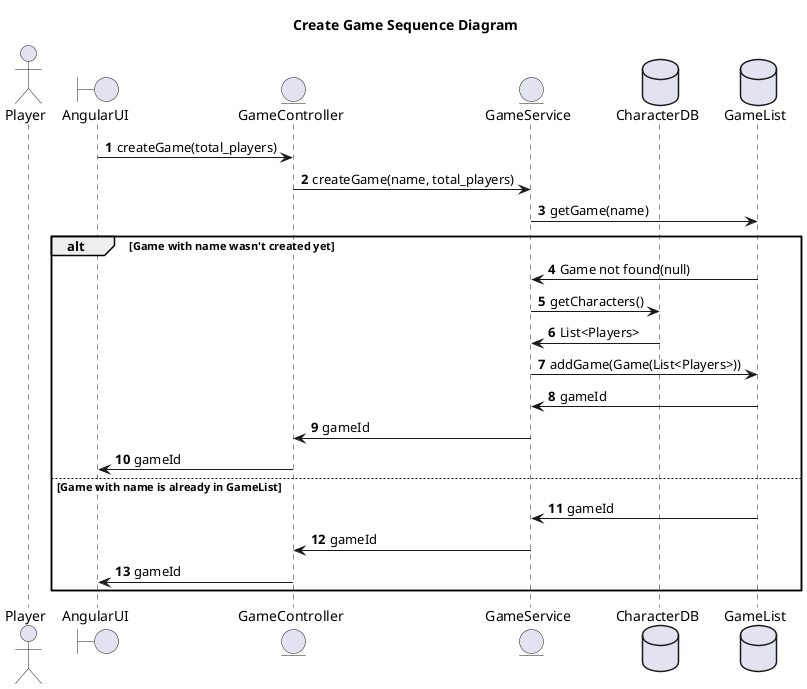 @startuml

title Create Game Sequence Diagram

actor Player
boundary AngularUI
autonumber
entity GameController
entity GameService

AngularUI -> GameController: createGame(total_players)
GameController -> GameService: createGame(name, total_players)
database CharacterDB
database GameList
GameService -> GameList: getGame(name)

alt Game with name wasn't created yet
    GameList -> GameService: Game not found(null)
    GameService -> CharacterDB: getCharacters()
    CharacterDB -> GameService: List<Players>
    GameService -> GameList: addGame(Game(List<Players>))
    GameList -> GameService: gameId
    GameService -> GameController: gameId
    GameController -> AngularUI: gameId

else Game with name is already in GameList
    GameList -> GameService: gameId
    GameService -> GameController: gameId
    GameController -> AngularUI: gameId
end
@enduml
